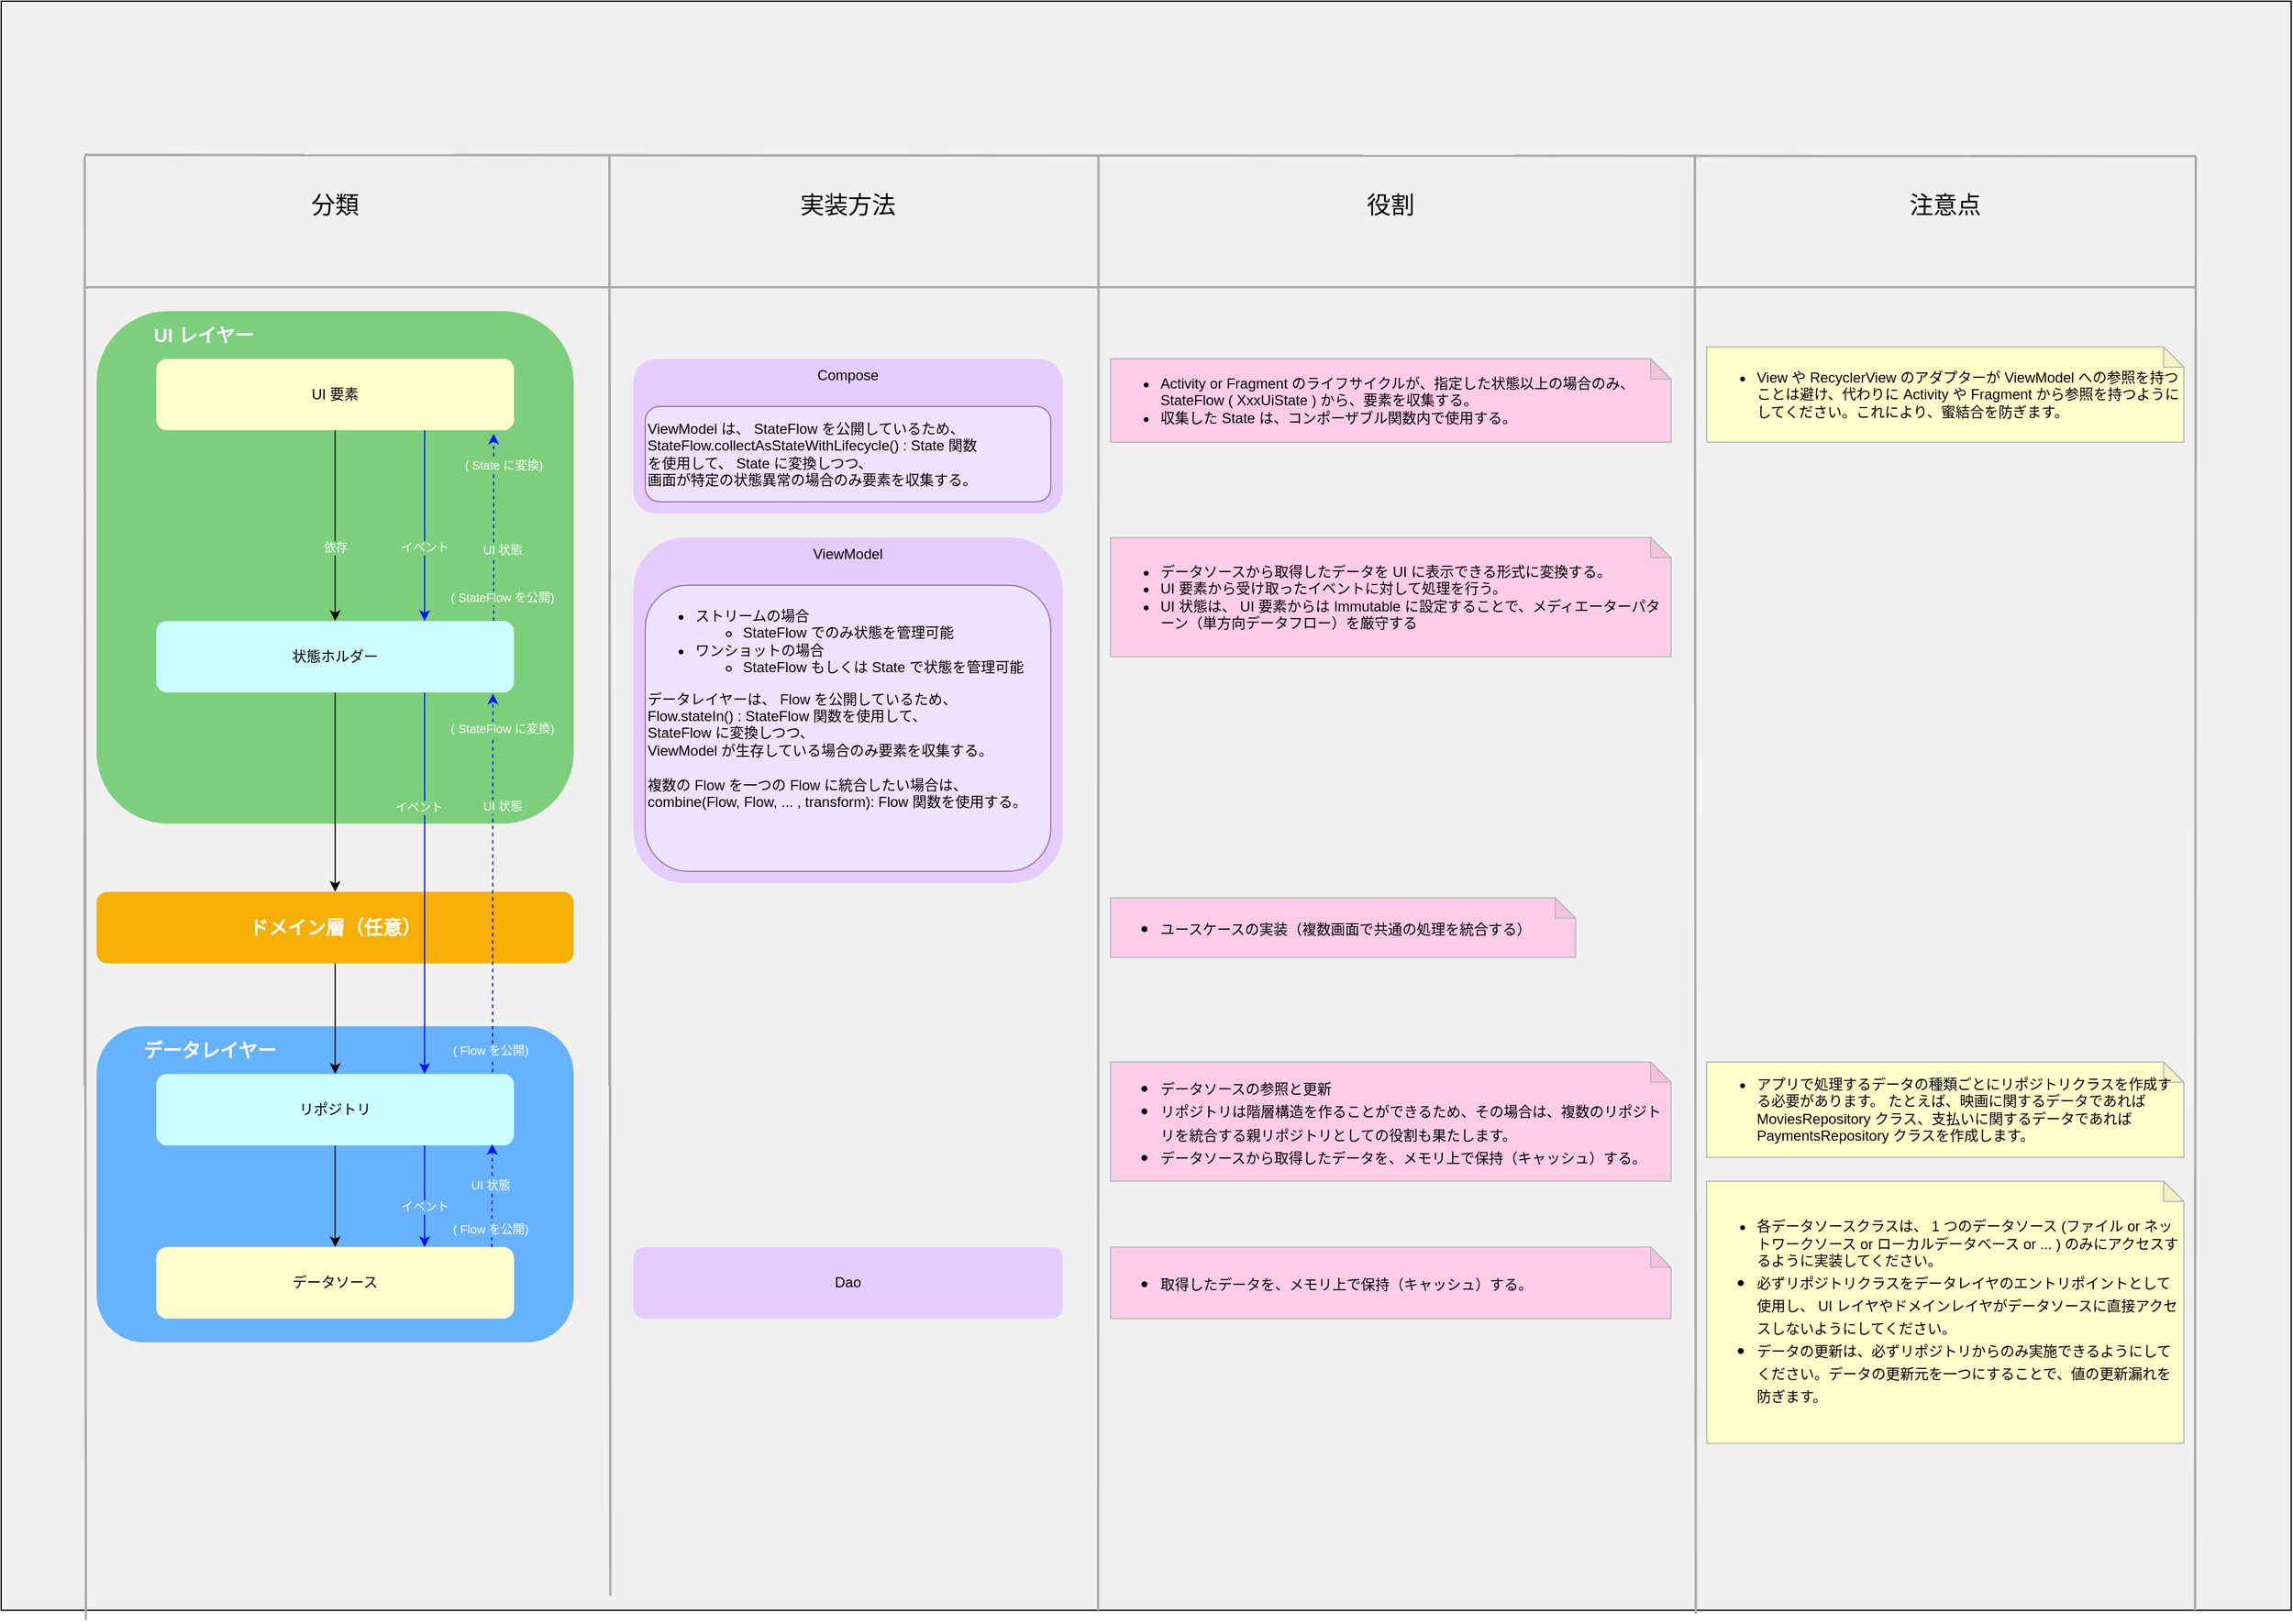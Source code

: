 <mxfile>
    <diagram id="iD0jPTMmZky-3WctmHdz" name="ページ1">
        <mxGraphModel dx="2026" dy="1125" grid="1" gridSize="10" guides="1" tooltips="1" connect="1" arrows="1" fold="1" page="1" pageScale="1" pageWidth="2339" pageHeight="3300" math="0" shadow="0">
            <root>
                <mxCell id="0"/>
                <mxCell id="1" parent="0"/>
                <mxCell id="31" value="" style="rounded=0;whiteSpace=wrap;html=1;strokeColor=default;strokeWidth=1;fontSize=16;fontColor=#000000;fillColor=#F0F0F0;" parent="1" vertex="1">
                    <mxGeometry x="50" y="130" width="1920" height="1350" as="geometry"/>
                </mxCell>
                <mxCell id="2" value="&lt;div style=&quot;&quot;&gt;&lt;br&gt;&lt;/div&gt;" style="rounded=1;whiteSpace=wrap;html=1;align=left;strokeColor=none;fillColor=#7CCF7C;" parent="1" vertex="1">
                    <mxGeometry x="130" y="390" width="400" height="430" as="geometry"/>
                </mxCell>
                <mxCell id="7" style="edgeStyle=none;html=1;entryX=0.5;entryY=0;entryDx=0;entryDy=0;labelBackgroundColor=none;exitX=0.5;exitY=1;exitDx=0;exitDy=0;" parent="1" source="3" target="4" edge="1">
                    <mxGeometry relative="1" as="geometry">
                        <mxPoint x="330" y="520.0" as="sourcePoint"/>
                    </mxGeometry>
                </mxCell>
                <mxCell id="33" value="依存" style="edgeLabel;html=1;align=center;verticalAlign=middle;resizable=0;points=[];fontSize=10;fontColor=#FFFFFF;labelBackgroundColor=#7ccf7c;" parent="7" vertex="1" connectable="0">
                    <mxGeometry x="0.378" y="1" relative="1" as="geometry">
                        <mxPoint x="-1" y="-12" as="offset"/>
                    </mxGeometry>
                </mxCell>
                <mxCell id="3" value="UI 要素" style="rounded=1;whiteSpace=wrap;html=1;fillColor=#FFFFCC;strokeColor=none;" parent="1" vertex="1">
                    <mxGeometry x="180" y="430" width="300" height="60" as="geometry"/>
                </mxCell>
                <mxCell id="6" style="edgeStyle=none;html=1;entryX=0.5;entryY=0;entryDx=0;entryDy=0;" parent="1" source="4" target="5" edge="1">
                    <mxGeometry relative="1" as="geometry"/>
                </mxCell>
                <mxCell id="4" value="状態ホルダー" style="rounded=1;whiteSpace=wrap;html=1;strokeColor=none;fillColor=#CCFFFF;" parent="1" vertex="1">
                    <mxGeometry x="180" y="650" width="300" height="60" as="geometry"/>
                </mxCell>
                <mxCell id="5" value="&lt;div style=&quot;&quot;&gt;&lt;font size=&quot;1&quot; color=&quot;#ffffff&quot;&gt;&lt;b style=&quot;font-size: 16px;&quot;&gt;ドメイン層（任意）&lt;/b&gt;&lt;/font&gt;&lt;/div&gt;" style="rounded=1;whiteSpace=wrap;html=1;align=center;strokeColor=none;fillColor=#F7AF05;" parent="1" vertex="1">
                    <mxGeometry x="130" y="877.2" width="400" height="60" as="geometry"/>
                </mxCell>
                <mxCell id="9" value="&lt;div style=&quot;&quot;&gt;&lt;br&gt;&lt;/div&gt;" style="rounded=1;whiteSpace=wrap;html=1;align=left;strokeColor=none;fillColor=#66B2FF;" parent="1" vertex="1">
                    <mxGeometry x="130" y="990" width="400" height="265.3" as="geometry"/>
                </mxCell>
                <mxCell id="10" style="edgeStyle=none;html=1;entryX=0.5;entryY=0;entryDx=0;entryDy=0;" parent="1" source="11" target="12" edge="1">
                    <mxGeometry relative="1" as="geometry"/>
                </mxCell>
                <mxCell id="11" value="リポジトリ" style="rounded=1;whiteSpace=wrap;html=1;strokeColor=none;fillColor=#ccffff;" parent="1" vertex="1">
                    <mxGeometry x="180" y="1030" width="300" height="60" as="geometry"/>
                </mxCell>
                <mxCell id="12" value="データソース" style="rounded=1;whiteSpace=wrap;html=1;fillColor=#ffffcc;strokeColor=none;" parent="1" vertex="1">
                    <mxGeometry x="180" y="1175.3" width="300" height="60" as="geometry"/>
                </mxCell>
                <mxCell id="13" style="edgeStyle=none;html=1;entryX=0.5;entryY=0;entryDx=0;entryDy=0;" parent="1" source="5" target="11" edge="1">
                    <mxGeometry relative="1" as="geometry"/>
                </mxCell>
                <mxCell id="15" value="&lt;div style=&quot;&quot;&gt;&lt;font size=&quot;1&quot; color=&quot;#ffffff&quot;&gt;&lt;b style=&quot;font-size: 16px;&quot;&gt;UI レイヤー&lt;/b&gt;&lt;/font&gt;&lt;/div&gt;" style="rounded=1;whiteSpace=wrap;html=1;align=center;strokeColor=none;fillColor=none;" parent="1" vertex="1">
                    <mxGeometry x="130" y="380" width="180" height="60" as="geometry"/>
                </mxCell>
                <mxCell id="16" value="&lt;div style=&quot;&quot;&gt;&lt;font color=&quot;#ffffff&quot;&gt;&lt;span style=&quot;font-size: 16px;&quot;&gt;&lt;b&gt;データレイヤー&lt;/b&gt;&lt;/span&gt;&lt;/font&gt;&lt;/div&gt;" style="rounded=1;whiteSpace=wrap;html=1;align=center;strokeColor=none;fillColor=none;" parent="1" vertex="1">
                    <mxGeometry x="130" y="980" width="190" height="60" as="geometry"/>
                </mxCell>
                <mxCell id="22" value="&lt;ul&gt;&lt;li&gt;&lt;font style=&quot;font-size: 12px;&quot;&gt;データソースの参照と更新&lt;/font&gt;&lt;/li&gt;&lt;li&gt;&lt;font style=&quot;font-size: 12px;&quot;&gt;リポジトリは階層構造を作ることができるため、その場合は、複数のリポジトリを統合する親リポジトリとしての役割も果たします。&lt;/font&gt;&lt;/li&gt;&lt;li&gt;&lt;font style=&quot;font-size: 12px;&quot;&gt;データソースから取得したデータを、メモリ上で保持（キャッシュ）する。&lt;/font&gt;&lt;/li&gt;&lt;/ul&gt;" style="shape=note;whiteSpace=wrap;html=1;backgroundOutline=1;darkOpacity=0.05;fontSize=16;fontColor=#000000;fillColor=#FFCCE6;direction=east;size=17;strokeWidth=1;strokeColor=#B8B8B8;align=left;" parent="1" vertex="1">
                    <mxGeometry x="980" y="1020" width="470" height="100" as="geometry"/>
                </mxCell>
                <mxCell id="23" value="Compose" style="rounded=1;whiteSpace=wrap;html=1;fillColor=#E5CCFF;strokeColor=none;verticalAlign=top;" parent="1" vertex="1">
                    <mxGeometry x="580" y="430" width="360" height="130" as="geometry"/>
                </mxCell>
                <mxCell id="24" value="ViewModel" style="rounded=1;whiteSpace=wrap;html=1;fillColor=#E5CCFF;strokeColor=none;verticalAlign=top;" parent="1" vertex="1">
                    <mxGeometry x="580" y="580" width="360" height="290" as="geometry"/>
                </mxCell>
                <mxCell id="25" value="" style="endArrow=none;html=1;fontSize=12;fontColor=#000000;strokeColor=#ABABAB;strokeWidth=2;" parent="1" edge="1">
                    <mxGeometry width="50" height="50" relative="1" as="geometry">
                        <mxPoint x="560" y="1040" as="sourcePoint"/>
                        <mxPoint x="560" y="260" as="targetPoint"/>
                    </mxGeometry>
                </mxCell>
                <mxCell id="27" value="" style="endArrow=none;html=1;fontSize=12;fontColor=#000000;strokeColor=#ABABAB;strokeWidth=2;" parent="1" edge="1">
                    <mxGeometry width="50" height="50" relative="1" as="geometry">
                        <mxPoint x="120" y="370" as="sourcePoint"/>
                        <mxPoint x="1890" y="370" as="targetPoint"/>
                    </mxGeometry>
                </mxCell>
                <mxCell id="28" value="&lt;font style=&quot;font-size: 20px;&quot;&gt;実装方法&lt;/font&gt;" style="rounded=1;whiteSpace=wrap;html=1;fillColor=#f0f0f0;strokeColor=none;" parent="1" vertex="1">
                    <mxGeometry x="680" y="270" width="160" height="60" as="geometry"/>
                </mxCell>
                <mxCell id="29" value="&lt;font style=&quot;font-size: 20px;&quot;&gt;役割&lt;/font&gt;" style="rounded=1;whiteSpace=wrap;html=1;fillColor=#f0f0f0;strokeColor=none;" parent="1" vertex="1">
                    <mxGeometry x="1135" y="270" width="160" height="60" as="geometry"/>
                </mxCell>
                <mxCell id="30" value="&lt;font style=&quot;font-size: 20px;&quot;&gt;分類&lt;/font&gt;" style="rounded=1;whiteSpace=wrap;html=1;fillColor=#f0f0f0;strokeColor=none;" parent="1" vertex="1">
                    <mxGeometry x="250" y="270" width="160" height="60" as="geometry"/>
                </mxCell>
                <mxCell id="26" value="" style="endArrow=none;html=1;fontSize=12;fontColor=#000000;strokeColor=#ABABAB;strokeWidth=2;exitX=0.479;exitY=1;exitDx=0;exitDy=0;exitPerimeter=0;" parent="1" source="31" edge="1">
                    <mxGeometry width="50" height="50" relative="1" as="geometry">
                        <mxPoint x="970" y="1040" as="sourcePoint"/>
                        <mxPoint x="970" y="260" as="targetPoint"/>
                    </mxGeometry>
                </mxCell>
                <mxCell id="32" value="&lt;ul style=&quot;font-size: 12px;&quot;&gt;&lt;li&gt;&lt;font style=&quot;font-size: 12px;&quot;&gt;データソースから取得したデータを UI に表示できる形式に変換する。&lt;/font&gt;&lt;/li&gt;&lt;li&gt;&lt;font style=&quot;font-size: 12px;&quot;&gt;UI 要素から受け取ったイベントに対して処理を行う。&lt;/font&gt;&lt;/li&gt;&lt;li&gt;&lt;font style=&quot;font-size: 12px;&quot;&gt;UI 状態は、 UI 要素からは Immutable に設定することで、メディエーターパターン（単方向データフロー）を厳守する&lt;/font&gt;&lt;/li&gt;&lt;/ul&gt;" style="shape=note;whiteSpace=wrap;html=1;backgroundOutline=1;darkOpacity=0.05;fontSize=16;fontColor=#000000;fillColor=#FFCCE6;direction=east;size=17;strokeWidth=1;strokeColor=#B8B8B8;align=left;" parent="1" vertex="1">
                    <mxGeometry x="980" y="580" width="470" height="100" as="geometry"/>
                </mxCell>
                <mxCell id="35" style="edgeStyle=none;html=1;labelBackgroundColor=none;exitX=0.75;exitY=1;exitDx=0;exitDy=0;entryX=0.75;entryY=0;entryDx=0;entryDy=0;strokeColor=#0011FF;" parent="1" source="3" target="4" edge="1">
                    <mxGeometry relative="1" as="geometry">
                        <mxPoint x="405" y="520.0" as="sourcePoint"/>
                        <mxPoint x="340.0" y="570" as="targetPoint"/>
                    </mxGeometry>
                </mxCell>
                <mxCell id="36" value="イベント" style="edgeLabel;html=1;align=center;verticalAlign=middle;resizable=0;points=[];fontSize=10;fontColor=#FFFFFF;labelBackgroundColor=#7ccf7c;" parent="35" vertex="1" connectable="0">
                    <mxGeometry x="0.378" y="1" relative="1" as="geometry">
                        <mxPoint x="-1" y="-12" as="offset"/>
                    </mxGeometry>
                </mxCell>
                <mxCell id="37" style="edgeStyle=none;html=1;labelBackgroundColor=none;exitX=0.943;exitY=0;exitDx=0;exitDy=0;exitPerimeter=0;dashed=1;strokeColor=#0011ff;entryX=0.943;entryY=1.046;entryDx=0;entryDy=0;entryPerimeter=0;" parent="1" source="4" target="3" edge="1">
                    <mxGeometry relative="1" as="geometry">
                        <mxPoint x="462.8" y="560.96" as="sourcePoint"/>
                        <mxPoint x="461" y="496" as="targetPoint"/>
                    </mxGeometry>
                </mxCell>
                <mxCell id="38" value="UI 状態" style="edgeLabel;html=1;align=center;verticalAlign=middle;resizable=0;points=[];fontSize=10;fontColor=#FFFFFF;labelBackgroundColor=#7ccf7c;" parent="37" vertex="1" connectable="0">
                    <mxGeometry x="0.378" y="1" relative="1" as="geometry">
                        <mxPoint x="8" y="48" as="offset"/>
                    </mxGeometry>
                </mxCell>
                <mxCell id="39" value="&lt;ul&gt;&lt;li&gt;&lt;font style=&quot;font-size: 12px;&quot;&gt;ユースケースの実装（複数画面で共通の処理を統合する）&lt;/font&gt;&lt;/li&gt;&lt;/ul&gt;" style="shape=note;whiteSpace=wrap;html=1;backgroundOutline=1;darkOpacity=0.05;fontSize=16;fontColor=#000000;fillColor=#FFCCE6;direction=east;size=17;strokeWidth=1;strokeColor=#B8B8B8;align=left;" parent="1" vertex="1">
                    <mxGeometry x="980" y="882.2" width="390" height="50" as="geometry"/>
                </mxCell>
                <mxCell id="40" style="edgeStyle=none;html=1;labelBackgroundColor=none;entryX=0.75;entryY=0;entryDx=0;entryDy=0;strokeColor=#0011FF;exitX=0.75;exitY=1;exitDx=0;exitDy=0;" parent="1" source="4" target="11" edge="1">
                    <mxGeometry relative="1" as="geometry">
                        <mxPoint x="415" y="530" as="sourcePoint"/>
                        <mxPoint x="415" y="570" as="targetPoint"/>
                    </mxGeometry>
                </mxCell>
                <mxCell id="41" value="イベント" style="edgeLabel;html=1;align=center;verticalAlign=middle;resizable=0;points=[];fontSize=10;fontColor=#FFFFFF;labelBackgroundColor=#7ccf7c;" parent="40" vertex="1" connectable="0">
                    <mxGeometry x="0.378" y="1" relative="1" as="geometry">
                        <mxPoint x="-6" y="-125" as="offset"/>
                    </mxGeometry>
                </mxCell>
                <mxCell id="42" style="edgeStyle=none;html=1;labelBackgroundColor=none;exitX=0.75;exitY=1;exitDx=0;exitDy=0;entryX=0.75;entryY=0;entryDx=0;entryDy=0;strokeColor=#0011FF;" parent="1" source="11" target="12" edge="1">
                    <mxGeometry relative="1" as="geometry">
                        <mxPoint x="440" y="950" as="sourcePoint"/>
                        <mxPoint x="440" y="990" as="targetPoint"/>
                    </mxGeometry>
                </mxCell>
                <mxCell id="43" value="イベント" style="edgeLabel;html=1;align=center;verticalAlign=middle;resizable=0;points=[];fontSize=10;fontColor=#FFFFFF;labelBackgroundColor=#66b2ff;" parent="42" vertex="1" connectable="0">
                    <mxGeometry x="0.378" y="1" relative="1" as="geometry">
                        <mxPoint x="-1" y="-8" as="offset"/>
                    </mxGeometry>
                </mxCell>
                <mxCell id="44" style="edgeStyle=none;html=1;labelBackgroundColor=none;dashed=1;strokeColor=#0011ff;entryX=0.939;entryY=0.981;entryDx=0;entryDy=0;entryPerimeter=0;exitX=0.938;exitY=0.004;exitDx=0;exitDy=0;exitPerimeter=0;" parent="1" source="12" target="11" edge="1">
                    <mxGeometry relative="1" as="geometry">
                        <mxPoint x="460.6" y="1071.68" as="sourcePoint"/>
                        <mxPoint x="463" y="1090" as="targetPoint"/>
                    </mxGeometry>
                </mxCell>
                <mxCell id="45" value="UI 状態" style="edgeLabel;html=1;align=center;verticalAlign=middle;resizable=0;points=[];fontSize=10;fontColor=#FFFFFF;labelBackgroundColor=#66b2ff;" parent="44" vertex="1" connectable="0">
                    <mxGeometry x="0.378" y="1" relative="1" as="geometry">
                        <mxPoint x="-1" y="7" as="offset"/>
                    </mxGeometry>
                </mxCell>
                <mxCell id="46" style="edgeStyle=none;html=1;labelBackgroundColor=none;dashed=1;strokeColor=#0011ff;entryX=0.941;entryY=1.016;entryDx=0;entryDy=0;entryPerimeter=0;exitX=0.94;exitY=-0.02;exitDx=0;exitDy=0;exitPerimeter=0;" parent="1" source="11" target="4" edge="1">
                    <mxGeometry relative="1" as="geometry">
                        <mxPoint x="471.4" y="930.24" as="sourcePoint"/>
                        <mxPoint x="471.7" y="888.86" as="targetPoint"/>
                    </mxGeometry>
                </mxCell>
                <mxCell id="47" value="UI 状態" style="edgeLabel;html=1;align=center;verticalAlign=middle;resizable=0;points=[];fontSize=10;fontColor=#FFFFFF;labelBackgroundColor=#7ccf7c;" parent="46" vertex="1" connectable="0">
                    <mxGeometry x="0.378" y="1" relative="1" as="geometry">
                        <mxPoint x="9" y="-5" as="offset"/>
                    </mxGeometry>
                </mxCell>
                <mxCell id="48" value="" style="endArrow=none;html=1;fontSize=12;fontColor=#000000;strokeColor=#ABABAB;strokeWidth=2;exitX=0.74;exitY=1.002;exitDx=0;exitDy=0;exitPerimeter=0;" parent="1" source="31" edge="1">
                    <mxGeometry width="50" height="50" relative="1" as="geometry">
                        <mxPoint x="1470" y="1040" as="sourcePoint"/>
                        <mxPoint x="1470" y="260.0" as="targetPoint"/>
                    </mxGeometry>
                </mxCell>
                <mxCell id="49" value="" style="endArrow=none;html=1;fontSize=12;fontColor=#000000;strokeColor=#ABABAB;strokeWidth=2;" parent="1" edge="1">
                    <mxGeometry width="50" height="50" relative="1" as="geometry">
                        <mxPoint x="120" y="259.0" as="sourcePoint"/>
                        <mxPoint x="1890" y="260" as="targetPoint"/>
                    </mxGeometry>
                </mxCell>
                <mxCell id="50" value="" style="endArrow=none;html=1;fontSize=12;fontColor=#000000;strokeColor=#ABABAB;strokeWidth=2;exitX=0.958;exitY=1;exitDx=0;exitDy=0;exitPerimeter=0;" parent="1" source="31" edge="1">
                    <mxGeometry width="50" height="50" relative="1" as="geometry">
                        <mxPoint x="1890" y="1040" as="sourcePoint"/>
                        <mxPoint x="1890" y="260.0" as="targetPoint"/>
                    </mxGeometry>
                </mxCell>
                <mxCell id="51" value="&lt;font style=&quot;font-size: 20px;&quot;&gt;注意点&lt;/font&gt;" style="rounded=1;whiteSpace=wrap;html=1;fillColor=#f0f0f0;strokeColor=none;" parent="1" vertex="1">
                    <mxGeometry x="1600" y="270" width="160" height="60" as="geometry"/>
                </mxCell>
                <mxCell id="52" value="&lt;ul style=&quot;font-size: 12px;&quot;&gt;&lt;li&gt;View や RecyclerView のアダプターが ViewModel への参照を持つことは避け、代わりに Activity や Fragment から参照を持つようにしてください。これにより、蜜結合を防ぎます。&lt;/li&gt;&lt;/ul&gt;" style="shape=note;whiteSpace=wrap;html=1;backgroundOutline=1;darkOpacity=0.05;fontSize=16;fontColor=#000000;fillColor=#FFFFCC;direction=east;size=17;strokeWidth=1;strokeColor=#B8B8B8;align=left;" parent="1" vertex="1">
                    <mxGeometry x="1480" y="420" width="400" height="80" as="geometry"/>
                </mxCell>
                <mxCell id="53" value="&lt;ul style=&quot;&quot;&gt;&lt;li style=&quot;font-size: 12px;&quot;&gt;各データソースクラスは、 1 つのデータソース (ファイル or ネットワークソース or ローカルデータベース or ... ) のみにアクセスするように実装してください。&lt;/li&gt;&lt;li style=&quot;&quot;&gt;&lt;span style=&quot;font-size: 12px;&quot;&gt;必ずリポジトリクラスをデータレイヤのエントリポイントとして使用し、 UI レイヤやドメインレイヤがデータソースに直接アクセスしないようにしてください。&lt;/span&gt;&lt;br&gt;&lt;/li&gt;&lt;li style=&quot;&quot;&gt;&lt;span style=&quot;font-size: 12px;&quot;&gt;データの更新は、必ずリポジトリからのみ実施できるようにしてください。データの更新元を一つにすることで、値の更新漏れを防ぎます。&lt;/span&gt;&lt;/li&gt;&lt;/ul&gt;" style="shape=note;whiteSpace=wrap;html=1;backgroundOutline=1;darkOpacity=0.05;fontSize=16;fontColor=#000000;fillColor=#FFFFCC;direction=east;size=17;strokeWidth=1;strokeColor=#B8B8B8;align=left;" parent="1" vertex="1">
                    <mxGeometry x="1480" y="1120" width="400" height="220" as="geometry"/>
                </mxCell>
                <mxCell id="54" value="&lt;ul style=&quot;font-size: 12px;&quot;&gt;&lt;li&gt;アプリで処理するデータの種類ごとにリポジトリクラスを作成する必要があります。 たとえば、映画に関するデータであれば MoviesRepository クラス、支払いに関するデータであれば PaymentsRepository クラスを作成します。&lt;/li&gt;&lt;/ul&gt;" style="shape=note;whiteSpace=wrap;html=1;backgroundOutline=1;darkOpacity=0.05;fontSize=16;fontColor=#000000;fillColor=#FFFFCC;direction=east;size=17;strokeWidth=1;strokeColor=#B8B8B8;align=left;" parent="1" vertex="1">
                    <mxGeometry x="1480" y="1020" width="400" height="80" as="geometry"/>
                </mxCell>
                <mxCell id="56" value="&lt;ul&gt;&lt;li&gt;&lt;span style=&quot;font-size: 12px; background-color: initial;&quot;&gt;取得したデータを、メモリ上で保持（キャッシュ）する。&lt;/span&gt;&lt;br&gt;&lt;/li&gt;&lt;/ul&gt;" style="shape=note;whiteSpace=wrap;html=1;backgroundOutline=1;darkOpacity=0.05;fontSize=16;fontColor=#000000;fillColor=#FFCCE6;direction=east;size=17;strokeWidth=1;strokeColor=#B8B8B8;align=left;" parent="1" vertex="1">
                    <mxGeometry x="980" y="1175.3" width="470" height="60" as="geometry"/>
                </mxCell>
                <mxCell id="57" value="ViewModel は、 StateFlow を公開しているため、&lt;br&gt;StateFlow.collectAsStateWithLifecycle() : State 関数&lt;br&gt;を使用して、 State に変換しつつ、&lt;br&gt;画面が特定の状態異常の場合のみ要素を収集する。" style="rounded=1;whiteSpace=wrap;html=1;fillColor=#EEE3FF;strokeColor=#9673a6;align=left;" parent="1" vertex="1">
                    <mxGeometry x="590" y="470" width="340" height="80" as="geometry"/>
                </mxCell>
                <mxCell id="58" value="" style="endArrow=none;html=1;fontSize=12;fontColor=#000000;strokeColor=#ABABAB;strokeWidth=2;" parent="1" edge="1">
                    <mxGeometry width="50" height="50" relative="1" as="geometry">
                        <mxPoint x="120" y="1040" as="sourcePoint"/>
                        <mxPoint x="120" y="260.0" as="targetPoint"/>
                    </mxGeometry>
                </mxCell>
                <mxCell id="59" value="&lt;ul style=&quot;font-size: 12px;&quot;&gt;&lt;li&gt;Activity or Fragment のライフサイクルが、指定した状態以上の場合のみ、 StateFlow ( XxxUiState ) から、要素を収集する。&lt;/li&gt;&lt;li&gt;収集した State は、コンポーザブル関数内で使用する。&lt;/li&gt;&lt;/ul&gt;" style="shape=note;whiteSpace=wrap;html=1;backgroundOutline=1;darkOpacity=0.05;fontSize=16;fontColor=#000000;fillColor=#FFCCE6;direction=east;size=17;strokeWidth=1;strokeColor=#B8B8B8;align=left;" parent="1" vertex="1">
                    <mxGeometry x="980" y="430" width="470" height="70" as="geometry"/>
                </mxCell>
                <mxCell id="60" value="Dao" style="rounded=1;whiteSpace=wrap;html=1;fillColor=#E5CCFF;strokeColor=none;" parent="1" vertex="1">
                    <mxGeometry x="580" y="1175.3" width="360" height="60" as="geometry"/>
                </mxCell>
                <mxCell id="63" value="&lt;ul&gt;&lt;li&gt;ストリームの場合&lt;/li&gt;&lt;ul&gt;&lt;li&gt;StateFlow でのみ状態を管理可能&lt;/li&gt;&lt;/ul&gt;&lt;li&gt;&lt;span style=&quot;background-color: initial;&quot;&gt;ワンショットの場合&lt;/span&gt;&lt;br&gt;&lt;/li&gt;&lt;ul&gt;&lt;li&gt;&lt;span style=&quot;background-color: initial;&quot;&gt;StateFlow もしくは State で状態を管理可能&lt;/span&gt;&lt;br&gt;&lt;/li&gt;&lt;/ul&gt;&lt;/ul&gt;データレイヤーは、 Flow を公開しているため、&lt;br&gt;Flow.stateIn() : StateFlow 関数を使用して、&lt;br&gt;StateFlow に変換しつつ、&lt;br&gt;ViewModel が生存している場合のみ要素を収集する。&lt;br&gt;&lt;br&gt;複数の Flow を一つの Flow に統合したい場合は、 combine(Flow, Flow, ... , transform): Flow 関数を使用する。" style="rounded=1;whiteSpace=wrap;html=1;fillColor=#EEE3FF;strokeColor=#9673a6;align=left;verticalAlign=top;" parent="1" vertex="1">
                    <mxGeometry x="590" y="620" width="340" height="240" as="geometry"/>
                </mxCell>
                <mxCell id="65" value="( State に変換)" style="edgeLabel;html=1;align=center;verticalAlign=middle;resizable=0;points=[];fontSize=10;fontColor=#FFFFFF;labelBackgroundColor=#7ccf7c;" parent="1" vertex="1" connectable="0">
                    <mxGeometry x="470.0" y="510" as="geometry">
                        <mxPoint x="1" y="9" as="offset"/>
                    </mxGeometry>
                </mxCell>
                <mxCell id="66" value="( StateFlow を公開)" style="edgeLabel;html=1;align=center;verticalAlign=middle;resizable=0;points=[];fontSize=10;fontColor=#FFFFFF;labelBackgroundColor=#7ccf7c;" parent="1" vertex="1" connectable="0">
                    <mxGeometry x="470.0" y="630" as="geometry"/>
                </mxCell>
                <mxCell id="68" value="( StateFlow に変換)" style="edgeLabel;html=1;align=center;verticalAlign=middle;resizable=0;points=[];fontSize=10;fontColor=#FFFFFF;labelBackgroundColor=#7ccf7c;" parent="1" vertex="1" connectable="0">
                    <mxGeometry x="469.997" y="740.004" as="geometry"/>
                </mxCell>
                <mxCell id="69" value="( Flow を公開)" style="edgeLabel;html=1;align=center;verticalAlign=middle;resizable=0;points=[];fontSize=10;fontColor=#FFFFFF;labelBackgroundColor=#66b2ff;" parent="1" vertex="1" connectable="0">
                    <mxGeometry x="459.996" y="1010.002" as="geometry"/>
                </mxCell>
                <mxCell id="70" value="( Flow を公開)" style="edgeLabel;html=1;align=center;verticalAlign=middle;resizable=0;points=[];fontSize=10;fontColor=#FFFFFF;labelBackgroundColor=#66b2ff;" parent="1" vertex="1" connectable="0">
                    <mxGeometry x="459.998" y="1159.997" as="geometry"/>
                </mxCell>
                <mxCell id="71" value="" style="endArrow=none;html=1;fontSize=12;fontColor=#000000;strokeColor=#ABABAB;strokeWidth=2;exitX=0.266;exitY=0.991;exitDx=0;exitDy=0;exitPerimeter=0;" parent="1" source="31" edge="1">
                    <mxGeometry width="50" height="50" relative="1" as="geometry">
                        <mxPoint x="560" y="1040" as="sourcePoint"/>
                        <mxPoint x="560" y="260" as="targetPoint"/>
                    </mxGeometry>
                </mxCell>
                <mxCell id="72" value="" style="endArrow=none;html=1;fontSize=12;fontColor=#000000;strokeColor=#ABABAB;strokeWidth=2;exitX=0.037;exitY=1.006;exitDx=0;exitDy=0;exitPerimeter=0;" parent="1" source="31" edge="1">
                    <mxGeometry width="50" height="50" relative="1" as="geometry">
                        <mxPoint x="120" y="1040" as="sourcePoint"/>
                        <mxPoint x="120" y="260.0" as="targetPoint"/>
                    </mxGeometry>
                </mxCell>
            </root>
        </mxGraphModel>
    </diagram>
</mxfile>